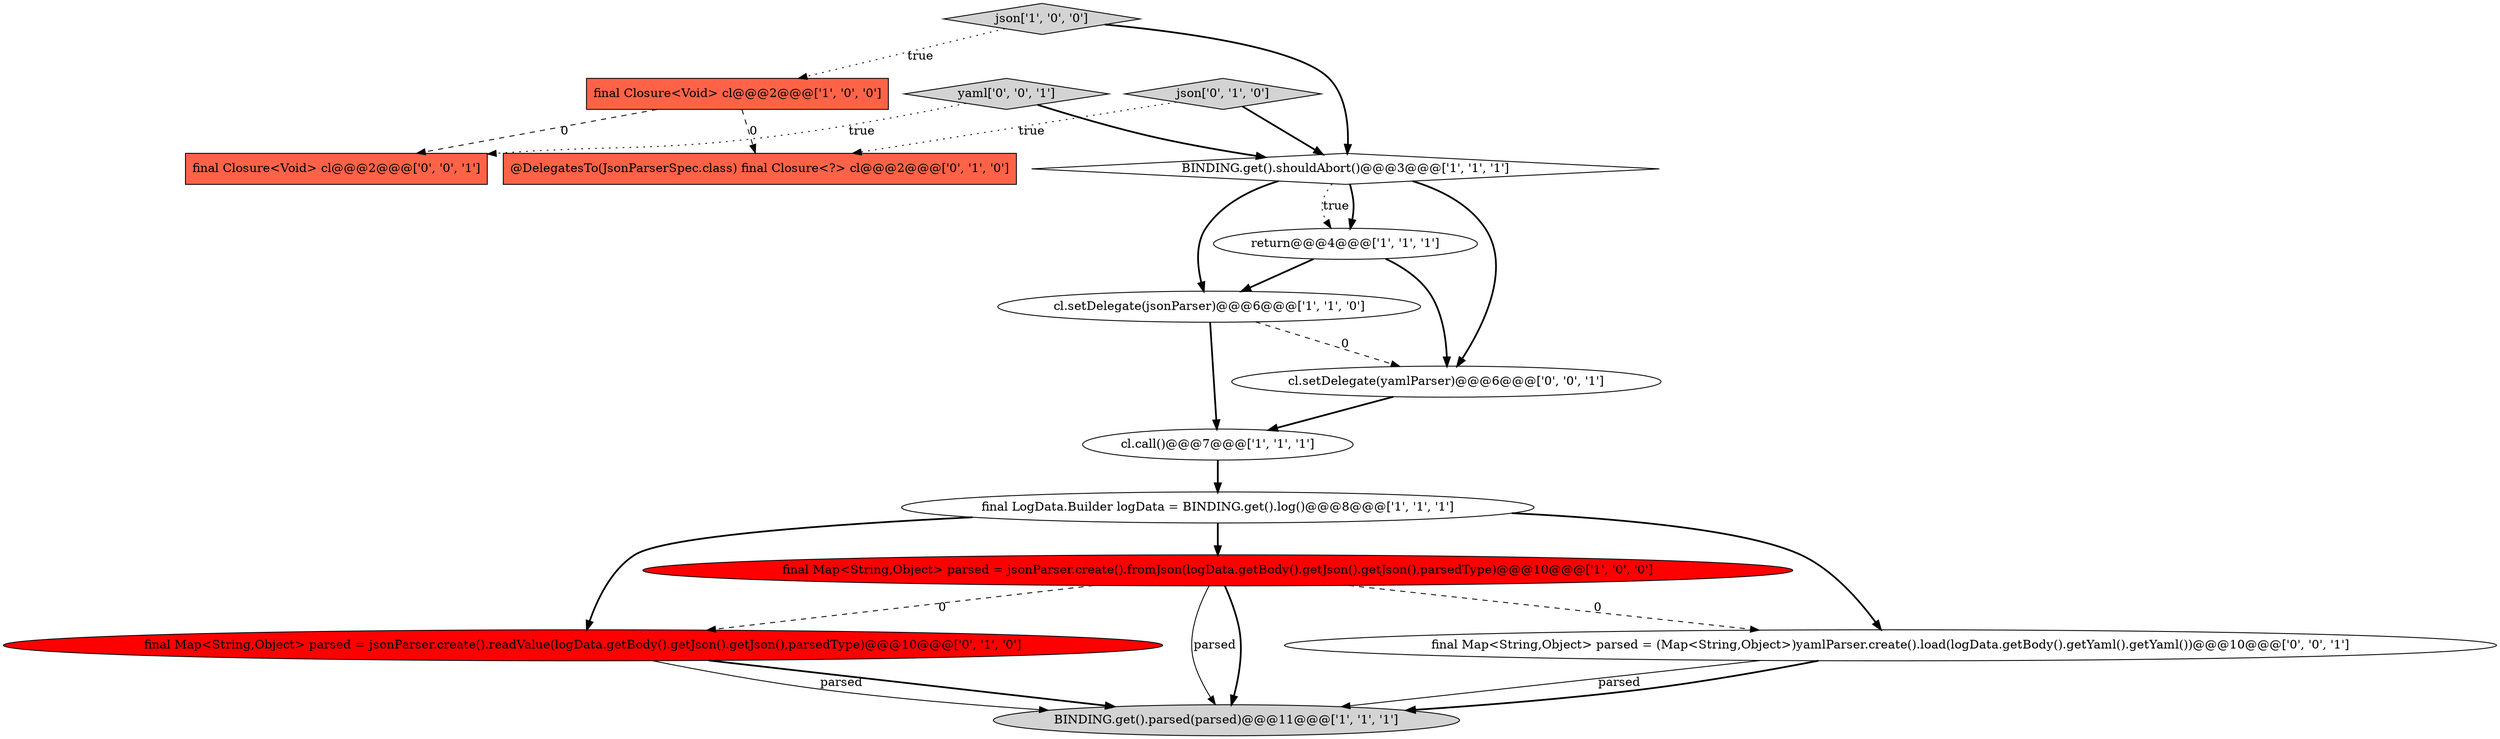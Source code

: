 digraph {
0 [style = filled, label = "json['1', '0', '0']", fillcolor = lightgray, shape = diamond image = "AAA0AAABBB1BBB"];
7 [style = filled, label = "final LogData.Builder logData = BINDING.get().log()@@@8@@@['1', '1', '1']", fillcolor = white, shape = ellipse image = "AAA0AAABBB1BBB"];
9 [style = filled, label = "final Map<String,Object> parsed = jsonParser.create().readValue(logData.getBody().getJson().getJson(),parsedType)@@@10@@@['0', '1', '0']", fillcolor = red, shape = ellipse image = "AAA1AAABBB2BBB"];
14 [style = filled, label = "final Map<String,Object> parsed = (Map<String,Object>)yamlParser.create().load(logData.getBody().getYaml().getYaml())@@@10@@@['0', '0', '1']", fillcolor = white, shape = ellipse image = "AAA0AAABBB3BBB"];
8 [style = filled, label = "cl.setDelegate(jsonParser)@@@6@@@['1', '1', '0']", fillcolor = white, shape = ellipse image = "AAA0AAABBB1BBB"];
3 [style = filled, label = "final Map<String,Object> parsed = jsonParser.create().fromJson(logData.getBody().getJson().getJson(),parsedType)@@@10@@@['1', '0', '0']", fillcolor = red, shape = ellipse image = "AAA1AAABBB1BBB"];
2 [style = filled, label = "return@@@4@@@['1', '1', '1']", fillcolor = white, shape = ellipse image = "AAA0AAABBB1BBB"];
1 [style = filled, label = "final Closure<Void> cl@@@2@@@['1', '0', '0']", fillcolor = tomato, shape = box image = "AAA1AAABBB1BBB"];
6 [style = filled, label = "cl.call()@@@7@@@['1', '1', '1']", fillcolor = white, shape = ellipse image = "AAA0AAABBB1BBB"];
12 [style = filled, label = "yaml['0', '0', '1']", fillcolor = lightgray, shape = diamond image = "AAA0AAABBB3BBB"];
5 [style = filled, label = "BINDING.get().shouldAbort()@@@3@@@['1', '1', '1']", fillcolor = white, shape = diamond image = "AAA0AAABBB1BBB"];
11 [style = filled, label = "json['0', '1', '0']", fillcolor = lightgray, shape = diamond image = "AAA0AAABBB2BBB"];
10 [style = filled, label = "@DelegatesTo(JsonParserSpec.class) final Closure<?> cl@@@2@@@['0', '1', '0']", fillcolor = tomato, shape = box image = "AAA1AAABBB2BBB"];
13 [style = filled, label = "final Closure<Void> cl@@@2@@@['0', '0', '1']", fillcolor = tomato, shape = box image = "AAA0AAABBB3BBB"];
15 [style = filled, label = "cl.setDelegate(yamlParser)@@@6@@@['0', '0', '1']", fillcolor = white, shape = ellipse image = "AAA0AAABBB3BBB"];
4 [style = filled, label = "BINDING.get().parsed(parsed)@@@11@@@['1', '1', '1']", fillcolor = lightgray, shape = ellipse image = "AAA0AAABBB1BBB"];
5->8 [style = bold, label=""];
12->5 [style = bold, label=""];
11->10 [style = dotted, label="true"];
9->4 [style = bold, label=""];
8->15 [style = dashed, label="0"];
5->15 [style = bold, label=""];
8->6 [style = bold, label=""];
15->6 [style = bold, label=""];
1->10 [style = dashed, label="0"];
3->4 [style = bold, label=""];
7->3 [style = bold, label=""];
7->14 [style = bold, label=""];
1->13 [style = dashed, label="0"];
7->9 [style = bold, label=""];
11->5 [style = bold, label=""];
5->2 [style = bold, label=""];
12->13 [style = dotted, label="true"];
3->9 [style = dashed, label="0"];
14->4 [style = solid, label="parsed"];
0->1 [style = dotted, label="true"];
9->4 [style = solid, label="parsed"];
2->15 [style = bold, label=""];
3->14 [style = dashed, label="0"];
6->7 [style = bold, label=""];
3->4 [style = solid, label="parsed"];
0->5 [style = bold, label=""];
2->8 [style = bold, label=""];
5->2 [style = dotted, label="true"];
14->4 [style = bold, label=""];
}
